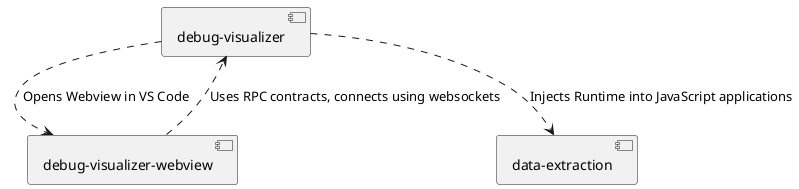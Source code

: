 @startuml Main

[data-extraction] 
[debug-visualizer-webview]
[debug-visualizer]

[debug-visualizer-webview] ..> [debug-visualizer]: "Uses RPC contracts, connects using websockets"
[debug-visualizer] ..> [debug-visualizer-webview]: "Opens Webview in VS Code"

[debug-visualizer] ..> [data-extraction]: "Injects Runtime into JavaScript applications"

@enduml